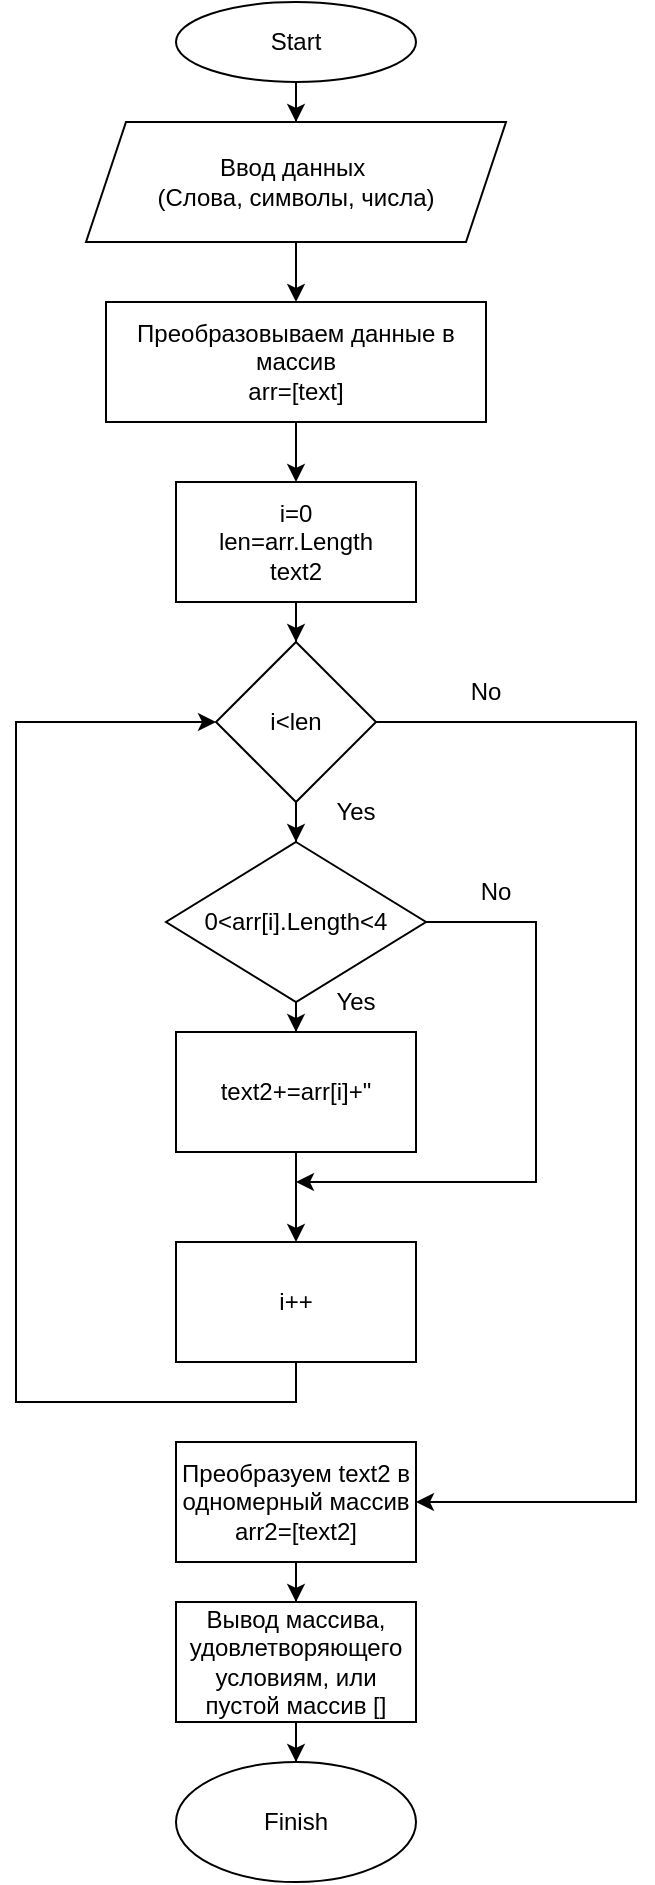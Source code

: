 <mxfile version="20.5.3" type="device"><diagram id="SZKtZZaj-_W6YyV9gtc_" name="Страница 1"><mxGraphModel dx="2031" dy="1089" grid="1" gridSize="10" guides="1" tooltips="1" connect="1" arrows="1" fold="1" page="1" pageScale="1" pageWidth="827" pageHeight="1169" math="0" shadow="0"><root><mxCell id="0"/><mxCell id="1" parent="0"/><mxCell id="yWpKgyey0of7cqbah4th-3" value="" style="edgeStyle=orthogonalEdgeStyle;rounded=0;orthogonalLoop=1;jettySize=auto;html=1;" edge="1" parent="1" source="yWpKgyey0of7cqbah4th-1" target="yWpKgyey0of7cqbah4th-2"><mxGeometry relative="1" as="geometry"/></mxCell><mxCell id="yWpKgyey0of7cqbah4th-1" value="Start" style="ellipse;whiteSpace=wrap;html=1;" vertex="1" parent="1"><mxGeometry x="140" y="70" width="120" height="40" as="geometry"/></mxCell><mxCell id="yWpKgyey0of7cqbah4th-5" value="" style="edgeStyle=orthogonalEdgeStyle;rounded=0;orthogonalLoop=1;jettySize=auto;html=1;" edge="1" parent="1" source="yWpKgyey0of7cqbah4th-2" target="yWpKgyey0of7cqbah4th-4"><mxGeometry relative="1" as="geometry"/></mxCell><mxCell id="yWpKgyey0of7cqbah4th-2" value="Ввод данных&amp;nbsp;&lt;br&gt;(Слова, символы, числа)" style="shape=parallelogram;perimeter=parallelogramPerimeter;whiteSpace=wrap;html=1;fixedSize=1;" vertex="1" parent="1"><mxGeometry x="95" y="130" width="210" height="60" as="geometry"/></mxCell><mxCell id="yWpKgyey0of7cqbah4th-9" value="" style="edgeStyle=orthogonalEdgeStyle;rounded=0;orthogonalLoop=1;jettySize=auto;html=1;" edge="1" parent="1" source="yWpKgyey0of7cqbah4th-4" target="yWpKgyey0of7cqbah4th-8"><mxGeometry relative="1" as="geometry"/></mxCell><mxCell id="yWpKgyey0of7cqbah4th-4" value="Преобразовываем данные в массив&lt;br&gt;arr=[text]" style="whiteSpace=wrap;html=1;" vertex="1" parent="1"><mxGeometry x="105" y="220" width="190" height="60" as="geometry"/></mxCell><mxCell id="yWpKgyey0of7cqbah4th-11" value="" style="edgeStyle=orthogonalEdgeStyle;rounded=0;orthogonalLoop=1;jettySize=auto;html=1;" edge="1" parent="1" source="yWpKgyey0of7cqbah4th-8" target="yWpKgyey0of7cqbah4th-10"><mxGeometry relative="1" as="geometry"/></mxCell><mxCell id="yWpKgyey0of7cqbah4th-8" value="i=0&lt;br&gt;len=arr.Length&lt;br&gt;text2" style="whiteSpace=wrap;html=1;" vertex="1" parent="1"><mxGeometry x="140" y="310" width="120" height="60" as="geometry"/></mxCell><mxCell id="yWpKgyey0of7cqbah4th-13" value="" style="edgeStyle=orthogonalEdgeStyle;rounded=0;orthogonalLoop=1;jettySize=auto;html=1;" edge="1" parent="1" source="yWpKgyey0of7cqbah4th-10" target="yWpKgyey0of7cqbah4th-12"><mxGeometry relative="1" as="geometry"/></mxCell><mxCell id="yWpKgyey0of7cqbah4th-23" style="edgeStyle=orthogonalEdgeStyle;rounded=0;orthogonalLoop=1;jettySize=auto;html=1;exitX=1;exitY=0.5;exitDx=0;exitDy=0;entryX=1;entryY=0.5;entryDx=0;entryDy=0;" edge="1" parent="1" source="yWpKgyey0of7cqbah4th-10" target="yWpKgyey0of7cqbah4th-24"><mxGeometry relative="1" as="geometry"><mxPoint x="330" y="760" as="targetPoint"/><Array as="points"><mxPoint x="370" y="430"/><mxPoint x="370" y="820"/></Array></mxGeometry></mxCell><mxCell id="yWpKgyey0of7cqbah4th-10" value="i&amp;lt;len" style="rhombus;whiteSpace=wrap;html=1;" vertex="1" parent="1"><mxGeometry x="160" y="390" width="80" height="80" as="geometry"/></mxCell><mxCell id="yWpKgyey0of7cqbah4th-15" value="" style="edgeStyle=orthogonalEdgeStyle;rounded=0;orthogonalLoop=1;jettySize=auto;html=1;" edge="1" parent="1" source="yWpKgyey0of7cqbah4th-12" target="yWpKgyey0of7cqbah4th-14"><mxGeometry relative="1" as="geometry"/></mxCell><mxCell id="yWpKgyey0of7cqbah4th-25" style="edgeStyle=orthogonalEdgeStyle;rounded=0;orthogonalLoop=1;jettySize=auto;html=1;" edge="1" parent="1" source="yWpKgyey0of7cqbah4th-12"><mxGeometry relative="1" as="geometry"><mxPoint x="200" y="660" as="targetPoint"/><Array as="points"><mxPoint x="320" y="530"/><mxPoint x="320" y="660"/><mxPoint x="200" y="660"/></Array></mxGeometry></mxCell><mxCell id="yWpKgyey0of7cqbah4th-12" value="0&amp;lt;arr[i].Length&amp;lt;4" style="rhombus;whiteSpace=wrap;html=1;" vertex="1" parent="1"><mxGeometry x="135" y="490" width="130" height="80" as="geometry"/></mxCell><mxCell id="yWpKgyey0of7cqbah4th-17" value="" style="edgeStyle=orthogonalEdgeStyle;rounded=0;orthogonalLoop=1;jettySize=auto;html=1;" edge="1" parent="1" source="yWpKgyey0of7cqbah4th-14" target="yWpKgyey0of7cqbah4th-16"><mxGeometry relative="1" as="geometry"/></mxCell><mxCell id="yWpKgyey0of7cqbah4th-14" value="text2+=arr[i]+&quot;" style="whiteSpace=wrap;html=1;" vertex="1" parent="1"><mxGeometry x="140" y="585" width="120" height="60" as="geometry"/></mxCell><mxCell id="yWpKgyey0of7cqbah4th-21" style="edgeStyle=orthogonalEdgeStyle;rounded=0;orthogonalLoop=1;jettySize=auto;html=1;exitX=0.75;exitY=0;exitDx=0;exitDy=0;" edge="1" parent="1" source="yWpKgyey0of7cqbah4th-16"><mxGeometry relative="1" as="geometry"><mxPoint x="230" y="700" as="targetPoint"/></mxGeometry></mxCell><mxCell id="yWpKgyey0of7cqbah4th-26" style="edgeStyle=orthogonalEdgeStyle;rounded=0;orthogonalLoop=1;jettySize=auto;html=1;exitX=0.5;exitY=1;exitDx=0;exitDy=0;entryX=0;entryY=0.5;entryDx=0;entryDy=0;" edge="1" parent="1" source="yWpKgyey0of7cqbah4th-16" target="yWpKgyey0of7cqbah4th-10"><mxGeometry relative="1" as="geometry"><mxPoint x="40" y="490" as="targetPoint"/><Array as="points"><mxPoint x="200" y="770"/><mxPoint x="60" y="770"/><mxPoint x="60" y="430"/></Array></mxGeometry></mxCell><mxCell id="yWpKgyey0of7cqbah4th-16" value="i++" style="whiteSpace=wrap;html=1;" vertex="1" parent="1"><mxGeometry x="140" y="690" width="120" height="60" as="geometry"/></mxCell><mxCell id="yWpKgyey0of7cqbah4th-28" value="" style="edgeStyle=orthogonalEdgeStyle;rounded=0;orthogonalLoop=1;jettySize=auto;html=1;" edge="1" parent="1" source="yWpKgyey0of7cqbah4th-24" target="yWpKgyey0of7cqbah4th-27"><mxGeometry relative="1" as="geometry"/></mxCell><mxCell id="yWpKgyey0of7cqbah4th-24" value="Преобразуем text2 в одномерный массив&lt;br&gt;arr2=[text2]" style="rounded=0;whiteSpace=wrap;html=1;" vertex="1" parent="1"><mxGeometry x="140" y="790" width="120" height="60" as="geometry"/></mxCell><mxCell id="yWpKgyey0of7cqbah4th-30" value="" style="edgeStyle=orthogonalEdgeStyle;rounded=0;orthogonalLoop=1;jettySize=auto;html=1;" edge="1" parent="1" source="yWpKgyey0of7cqbah4th-27" target="yWpKgyey0of7cqbah4th-29"><mxGeometry relative="1" as="geometry"/></mxCell><mxCell id="yWpKgyey0of7cqbah4th-27" value="Вывод массива, удовлетворяющего условиям, или пустой массив []" style="rounded=0;whiteSpace=wrap;html=1;" vertex="1" parent="1"><mxGeometry x="140" y="870" width="120" height="60" as="geometry"/></mxCell><mxCell id="yWpKgyey0of7cqbah4th-29" value="Finish" style="ellipse;whiteSpace=wrap;html=1;rounded=0;" vertex="1" parent="1"><mxGeometry x="140" y="950" width="120" height="60" as="geometry"/></mxCell><mxCell id="yWpKgyey0of7cqbah4th-31" value="No" style="text;html=1;strokeColor=none;fillColor=none;align=center;verticalAlign=middle;whiteSpace=wrap;rounded=0;" vertex="1" parent="1"><mxGeometry x="265" y="400" width="60" height="30" as="geometry"/></mxCell><mxCell id="yWpKgyey0of7cqbah4th-32" value="No" style="text;html=1;strokeColor=none;fillColor=none;align=center;verticalAlign=middle;whiteSpace=wrap;rounded=0;" vertex="1" parent="1"><mxGeometry x="270" y="500" width="60" height="30" as="geometry"/></mxCell><mxCell id="yWpKgyey0of7cqbah4th-33" value="Yes" style="text;html=1;strokeColor=none;fillColor=none;align=center;verticalAlign=middle;whiteSpace=wrap;rounded=0;" vertex="1" parent="1"><mxGeometry x="200" y="460" width="60" height="30" as="geometry"/></mxCell><mxCell id="yWpKgyey0of7cqbah4th-34" value="Yes" style="text;html=1;strokeColor=none;fillColor=none;align=center;verticalAlign=middle;whiteSpace=wrap;rounded=0;" vertex="1" parent="1"><mxGeometry x="200" y="555" width="60" height="30" as="geometry"/></mxCell></root></mxGraphModel></diagram></mxfile>